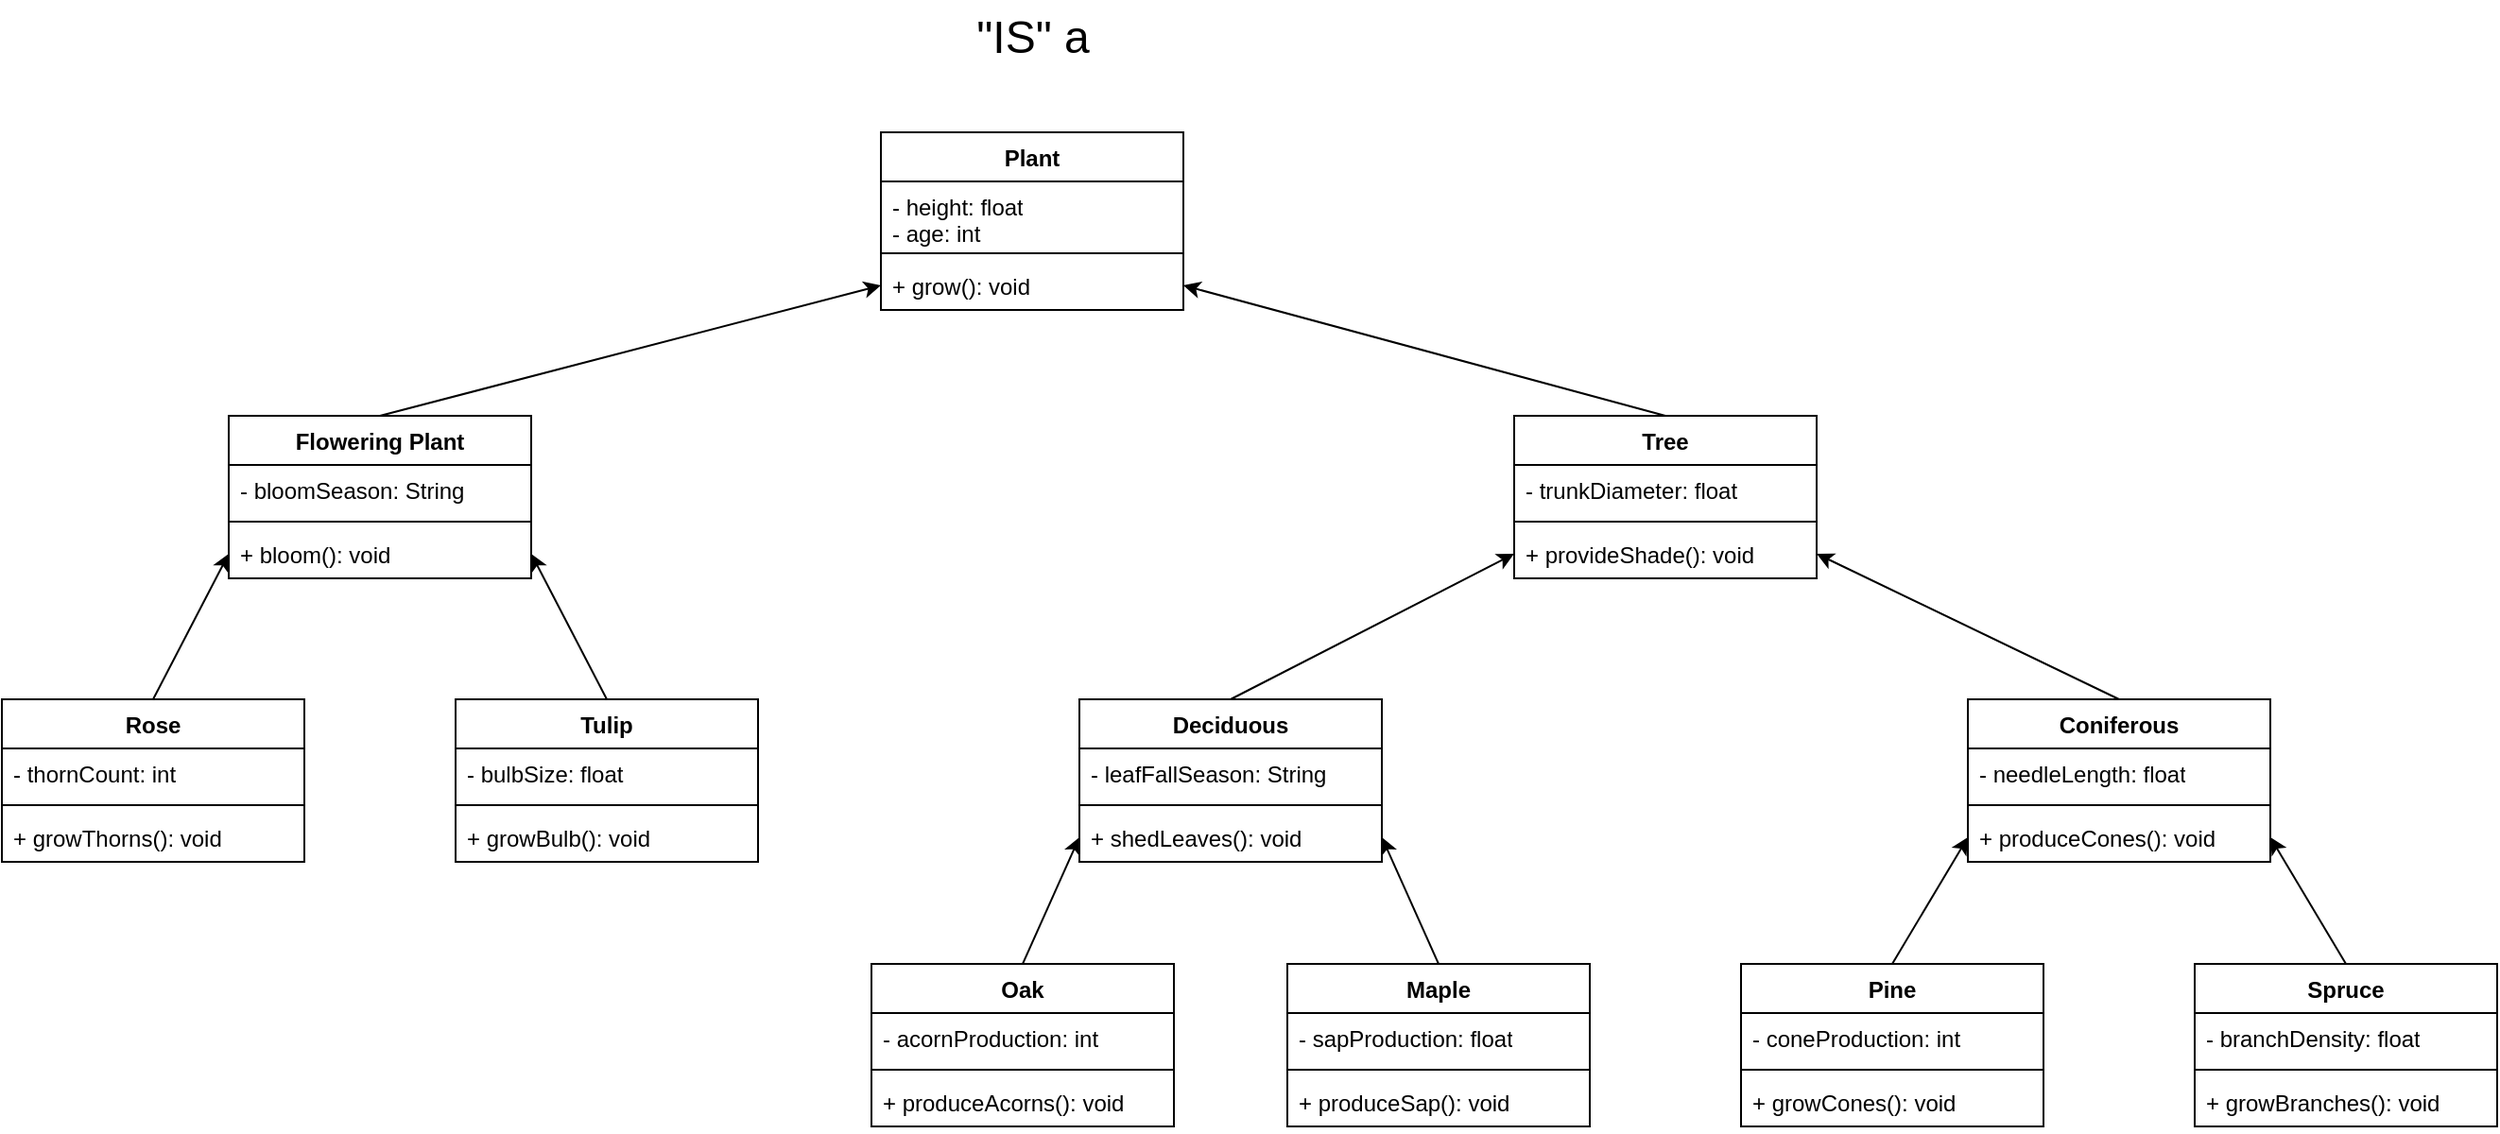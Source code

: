 <mxfile version="24.7.0" type="device">
  <diagram id="AnKUoocaXQl8mPDz-iEb" name="Page-1">
    <mxGraphModel dx="2441" dy="1805" grid="1" gridSize="10" guides="1" tooltips="1" connect="1" arrows="1" fold="1" page="1" pageScale="1" pageWidth="850" pageHeight="1100" math="0" shadow="0">
      <root>
        <mxCell id="0" />
        <mxCell id="1" parent="0" />
        <mxCell id="QEqWj9x1G_V_VvReXoVQ-1" value="Plant" style="swimlane;fontStyle=1;align=center;verticalAlign=top;childLayout=stackLayout;horizontal=1;startSize=26;horizontalStack=0;resizeParent=1;resizeParentMax=0;resizeLast=0;collapsible=1;marginBottom=0;whiteSpace=wrap;html=1;" vertex="1" parent="1">
          <mxGeometry x="345" y="40" width="160" height="94" as="geometry" />
        </mxCell>
        <mxCell id="QEqWj9x1G_V_VvReXoVQ-2" value="- height: float&lt;div&gt;- age: int&lt;/div&gt;" style="text;strokeColor=none;fillColor=none;align=left;verticalAlign=top;spacingLeft=4;spacingRight=4;overflow=hidden;rotatable=0;points=[[0,0.5],[1,0.5]];portConstraint=eastwest;whiteSpace=wrap;html=1;" vertex="1" parent="QEqWj9x1G_V_VvReXoVQ-1">
          <mxGeometry y="26" width="160" height="34" as="geometry" />
        </mxCell>
        <mxCell id="QEqWj9x1G_V_VvReXoVQ-3" value="" style="line;strokeWidth=1;fillColor=none;align=left;verticalAlign=middle;spacingTop=-1;spacingLeft=3;spacingRight=3;rotatable=0;labelPosition=right;points=[];portConstraint=eastwest;strokeColor=inherit;" vertex="1" parent="QEqWj9x1G_V_VvReXoVQ-1">
          <mxGeometry y="60" width="160" height="8" as="geometry" />
        </mxCell>
        <mxCell id="QEqWj9x1G_V_VvReXoVQ-4" value="+ grow(): void" style="text;strokeColor=none;fillColor=none;align=left;verticalAlign=top;spacingLeft=4;spacingRight=4;overflow=hidden;rotatable=0;points=[[0,0.5],[1,0.5]];portConstraint=eastwest;whiteSpace=wrap;html=1;" vertex="1" parent="QEqWj9x1G_V_VvReXoVQ-1">
          <mxGeometry y="68" width="160" height="26" as="geometry" />
        </mxCell>
        <mxCell id="QEqWj9x1G_V_VvReXoVQ-5" value="Flowering Plant" style="swimlane;fontStyle=1;align=center;verticalAlign=top;childLayout=stackLayout;horizontal=1;startSize=26;horizontalStack=0;resizeParent=1;resizeParentMax=0;resizeLast=0;collapsible=1;marginBottom=0;whiteSpace=wrap;html=1;" vertex="1" parent="1">
          <mxGeometry y="190" width="160" height="86" as="geometry" />
        </mxCell>
        <mxCell id="QEqWj9x1G_V_VvReXoVQ-6" value="- bloomSeason: String" style="text;strokeColor=none;fillColor=none;align=left;verticalAlign=top;spacingLeft=4;spacingRight=4;overflow=hidden;rotatable=0;points=[[0,0.5],[1,0.5]];portConstraint=eastwest;whiteSpace=wrap;html=1;" vertex="1" parent="QEqWj9x1G_V_VvReXoVQ-5">
          <mxGeometry y="26" width="160" height="26" as="geometry" />
        </mxCell>
        <mxCell id="QEqWj9x1G_V_VvReXoVQ-7" value="" style="line;strokeWidth=1;fillColor=none;align=left;verticalAlign=middle;spacingTop=-1;spacingLeft=3;spacingRight=3;rotatable=0;labelPosition=right;points=[];portConstraint=eastwest;strokeColor=inherit;" vertex="1" parent="QEqWj9x1G_V_VvReXoVQ-5">
          <mxGeometry y="52" width="160" height="8" as="geometry" />
        </mxCell>
        <mxCell id="QEqWj9x1G_V_VvReXoVQ-8" value="+ bloom(): void " style="text;strokeColor=none;fillColor=none;align=left;verticalAlign=top;spacingLeft=4;spacingRight=4;overflow=hidden;rotatable=0;points=[[0,0.5],[1,0.5]];portConstraint=eastwest;whiteSpace=wrap;html=1;" vertex="1" parent="QEqWj9x1G_V_VvReXoVQ-5">
          <mxGeometry y="60" width="160" height="26" as="geometry" />
        </mxCell>
        <mxCell id="QEqWj9x1G_V_VvReXoVQ-9" value="Tree" style="swimlane;fontStyle=1;align=center;verticalAlign=top;childLayout=stackLayout;horizontal=1;startSize=26;horizontalStack=0;resizeParent=1;resizeParentMax=0;resizeLast=0;collapsible=1;marginBottom=0;whiteSpace=wrap;html=1;" vertex="1" parent="1">
          <mxGeometry x="680" y="190" width="160" height="86" as="geometry" />
        </mxCell>
        <mxCell id="QEqWj9x1G_V_VvReXoVQ-10" value="- trunkDiameter: float" style="text;strokeColor=none;fillColor=none;align=left;verticalAlign=top;spacingLeft=4;spacingRight=4;overflow=hidden;rotatable=0;points=[[0,0.5],[1,0.5]];portConstraint=eastwest;whiteSpace=wrap;html=1;" vertex="1" parent="QEqWj9x1G_V_VvReXoVQ-9">
          <mxGeometry y="26" width="160" height="26" as="geometry" />
        </mxCell>
        <mxCell id="QEqWj9x1G_V_VvReXoVQ-11" value="" style="line;strokeWidth=1;fillColor=none;align=left;verticalAlign=middle;spacingTop=-1;spacingLeft=3;spacingRight=3;rotatable=0;labelPosition=right;points=[];portConstraint=eastwest;strokeColor=inherit;" vertex="1" parent="QEqWj9x1G_V_VvReXoVQ-9">
          <mxGeometry y="52" width="160" height="8" as="geometry" />
        </mxCell>
        <mxCell id="QEqWj9x1G_V_VvReXoVQ-12" value="+ provideShade(): void" style="text;strokeColor=none;fillColor=none;align=left;verticalAlign=top;spacingLeft=4;spacingRight=4;overflow=hidden;rotatable=0;points=[[0,0.5],[1,0.5]];portConstraint=eastwest;whiteSpace=wrap;html=1;" vertex="1" parent="QEqWj9x1G_V_VvReXoVQ-9">
          <mxGeometry y="60" width="160" height="26" as="geometry" />
        </mxCell>
        <mxCell id="QEqWj9x1G_V_VvReXoVQ-13" value="Rose" style="swimlane;fontStyle=1;align=center;verticalAlign=top;childLayout=stackLayout;horizontal=1;startSize=26;horizontalStack=0;resizeParent=1;resizeParentMax=0;resizeLast=0;collapsible=1;marginBottom=0;whiteSpace=wrap;html=1;" vertex="1" parent="1">
          <mxGeometry x="-120" y="340" width="160" height="86" as="geometry" />
        </mxCell>
        <mxCell id="QEqWj9x1G_V_VvReXoVQ-14" value=" - thornCount: int" style="text;strokeColor=none;fillColor=none;align=left;verticalAlign=top;spacingLeft=4;spacingRight=4;overflow=hidden;rotatable=0;points=[[0,0.5],[1,0.5]];portConstraint=eastwest;whiteSpace=wrap;html=1;" vertex="1" parent="QEqWj9x1G_V_VvReXoVQ-13">
          <mxGeometry y="26" width="160" height="26" as="geometry" />
        </mxCell>
        <mxCell id="QEqWj9x1G_V_VvReXoVQ-15" value="" style="line;strokeWidth=1;fillColor=none;align=left;verticalAlign=middle;spacingTop=-1;spacingLeft=3;spacingRight=3;rotatable=0;labelPosition=right;points=[];portConstraint=eastwest;strokeColor=inherit;" vertex="1" parent="QEqWj9x1G_V_VvReXoVQ-13">
          <mxGeometry y="52" width="160" height="8" as="geometry" />
        </mxCell>
        <mxCell id="QEqWj9x1G_V_VvReXoVQ-16" value="+ growThorns(): void" style="text;strokeColor=none;fillColor=none;align=left;verticalAlign=top;spacingLeft=4;spacingRight=4;overflow=hidden;rotatable=0;points=[[0,0.5],[1,0.5]];portConstraint=eastwest;whiteSpace=wrap;html=1;" vertex="1" parent="QEqWj9x1G_V_VvReXoVQ-13">
          <mxGeometry y="60" width="160" height="26" as="geometry" />
        </mxCell>
        <mxCell id="QEqWj9x1G_V_VvReXoVQ-17" value="Tulip" style="swimlane;fontStyle=1;align=center;verticalAlign=top;childLayout=stackLayout;horizontal=1;startSize=26;horizontalStack=0;resizeParent=1;resizeParentMax=0;resizeLast=0;collapsible=1;marginBottom=0;whiteSpace=wrap;html=1;" vertex="1" parent="1">
          <mxGeometry x="120" y="340" width="160" height="86" as="geometry" />
        </mxCell>
        <mxCell id="QEqWj9x1G_V_VvReXoVQ-18" value="- bulbSize: float" style="text;strokeColor=none;fillColor=none;align=left;verticalAlign=top;spacingLeft=4;spacingRight=4;overflow=hidden;rotatable=0;points=[[0,0.5],[1,0.5]];portConstraint=eastwest;whiteSpace=wrap;html=1;" vertex="1" parent="QEqWj9x1G_V_VvReXoVQ-17">
          <mxGeometry y="26" width="160" height="26" as="geometry" />
        </mxCell>
        <mxCell id="QEqWj9x1G_V_VvReXoVQ-19" value="" style="line;strokeWidth=1;fillColor=none;align=left;verticalAlign=middle;spacingTop=-1;spacingLeft=3;spacingRight=3;rotatable=0;labelPosition=right;points=[];portConstraint=eastwest;strokeColor=inherit;" vertex="1" parent="QEqWj9x1G_V_VvReXoVQ-17">
          <mxGeometry y="52" width="160" height="8" as="geometry" />
        </mxCell>
        <mxCell id="QEqWj9x1G_V_VvReXoVQ-20" value="+ growBulb(): void" style="text;strokeColor=none;fillColor=none;align=left;verticalAlign=top;spacingLeft=4;spacingRight=4;overflow=hidden;rotatable=0;points=[[0,0.5],[1,0.5]];portConstraint=eastwest;whiteSpace=wrap;html=1;" vertex="1" parent="QEqWj9x1G_V_VvReXoVQ-17">
          <mxGeometry y="60" width="160" height="26" as="geometry" />
        </mxCell>
        <mxCell id="QEqWj9x1G_V_VvReXoVQ-21" value="Deciduous" style="swimlane;fontStyle=1;align=center;verticalAlign=top;childLayout=stackLayout;horizontal=1;startSize=26;horizontalStack=0;resizeParent=1;resizeParentMax=0;resizeLast=0;collapsible=1;marginBottom=0;whiteSpace=wrap;html=1;" vertex="1" parent="1">
          <mxGeometry x="450" y="340" width="160" height="86" as="geometry" />
        </mxCell>
        <mxCell id="QEqWj9x1G_V_VvReXoVQ-22" value="- leafFallSeason: String" style="text;strokeColor=none;fillColor=none;align=left;verticalAlign=top;spacingLeft=4;spacingRight=4;overflow=hidden;rotatable=0;points=[[0,0.5],[1,0.5]];portConstraint=eastwest;whiteSpace=wrap;html=1;" vertex="1" parent="QEqWj9x1G_V_VvReXoVQ-21">
          <mxGeometry y="26" width="160" height="26" as="geometry" />
        </mxCell>
        <mxCell id="QEqWj9x1G_V_VvReXoVQ-23" value="" style="line;strokeWidth=1;fillColor=none;align=left;verticalAlign=middle;spacingTop=-1;spacingLeft=3;spacingRight=3;rotatable=0;labelPosition=right;points=[];portConstraint=eastwest;strokeColor=inherit;" vertex="1" parent="QEqWj9x1G_V_VvReXoVQ-21">
          <mxGeometry y="52" width="160" height="8" as="geometry" />
        </mxCell>
        <mxCell id="QEqWj9x1G_V_VvReXoVQ-24" value="+ shedLeaves(): void" style="text;strokeColor=none;fillColor=none;align=left;verticalAlign=top;spacingLeft=4;spacingRight=4;overflow=hidden;rotatable=0;points=[[0,0.5],[1,0.5]];portConstraint=eastwest;whiteSpace=wrap;html=1;" vertex="1" parent="QEqWj9x1G_V_VvReXoVQ-21">
          <mxGeometry y="60" width="160" height="26" as="geometry" />
        </mxCell>
        <mxCell id="QEqWj9x1G_V_VvReXoVQ-25" value="Coniferous" style="swimlane;fontStyle=1;align=center;verticalAlign=top;childLayout=stackLayout;horizontal=1;startSize=26;horizontalStack=0;resizeParent=1;resizeParentMax=0;resizeLast=0;collapsible=1;marginBottom=0;whiteSpace=wrap;html=1;" vertex="1" parent="1">
          <mxGeometry x="920" y="340" width="160" height="86" as="geometry" />
        </mxCell>
        <mxCell id="QEqWj9x1G_V_VvReXoVQ-26" value="- needleLength: float" style="text;strokeColor=none;fillColor=none;align=left;verticalAlign=top;spacingLeft=4;spacingRight=4;overflow=hidden;rotatable=0;points=[[0,0.5],[1,0.5]];portConstraint=eastwest;whiteSpace=wrap;html=1;" vertex="1" parent="QEqWj9x1G_V_VvReXoVQ-25">
          <mxGeometry y="26" width="160" height="26" as="geometry" />
        </mxCell>
        <mxCell id="QEqWj9x1G_V_VvReXoVQ-27" value="" style="line;strokeWidth=1;fillColor=none;align=left;verticalAlign=middle;spacingTop=-1;spacingLeft=3;spacingRight=3;rotatable=0;labelPosition=right;points=[];portConstraint=eastwest;strokeColor=inherit;" vertex="1" parent="QEqWj9x1G_V_VvReXoVQ-25">
          <mxGeometry y="52" width="160" height="8" as="geometry" />
        </mxCell>
        <mxCell id="QEqWj9x1G_V_VvReXoVQ-28" value="+ produceCones(): void" style="text;strokeColor=none;fillColor=none;align=left;verticalAlign=top;spacingLeft=4;spacingRight=4;overflow=hidden;rotatable=0;points=[[0,0.5],[1,0.5]];portConstraint=eastwest;whiteSpace=wrap;html=1;" vertex="1" parent="QEqWj9x1G_V_VvReXoVQ-25">
          <mxGeometry y="60" width="160" height="26" as="geometry" />
        </mxCell>
        <mxCell id="QEqWj9x1G_V_VvReXoVQ-29" value="Oak&lt;div&gt;&lt;br&gt;&lt;/div&gt;" style="swimlane;fontStyle=1;align=center;verticalAlign=top;childLayout=stackLayout;horizontal=1;startSize=26;horizontalStack=0;resizeParent=1;resizeParentMax=0;resizeLast=0;collapsible=1;marginBottom=0;whiteSpace=wrap;html=1;" vertex="1" parent="1">
          <mxGeometry x="340" y="480" width="160" height="86" as="geometry" />
        </mxCell>
        <mxCell id="QEqWj9x1G_V_VvReXoVQ-30" value="- acornProduction: int" style="text;strokeColor=none;fillColor=none;align=left;verticalAlign=top;spacingLeft=4;spacingRight=4;overflow=hidden;rotatable=0;points=[[0,0.5],[1,0.5]];portConstraint=eastwest;whiteSpace=wrap;html=1;" vertex="1" parent="QEqWj9x1G_V_VvReXoVQ-29">
          <mxGeometry y="26" width="160" height="26" as="geometry" />
        </mxCell>
        <mxCell id="QEqWj9x1G_V_VvReXoVQ-31" value="" style="line;strokeWidth=1;fillColor=none;align=left;verticalAlign=middle;spacingTop=-1;spacingLeft=3;spacingRight=3;rotatable=0;labelPosition=right;points=[];portConstraint=eastwest;strokeColor=inherit;" vertex="1" parent="QEqWj9x1G_V_VvReXoVQ-29">
          <mxGeometry y="52" width="160" height="8" as="geometry" />
        </mxCell>
        <mxCell id="QEqWj9x1G_V_VvReXoVQ-32" value="+ produceAcorns(): void" style="text;strokeColor=none;fillColor=none;align=left;verticalAlign=top;spacingLeft=4;spacingRight=4;overflow=hidden;rotatable=0;points=[[0,0.5],[1,0.5]];portConstraint=eastwest;whiteSpace=wrap;html=1;" vertex="1" parent="QEqWj9x1G_V_VvReXoVQ-29">
          <mxGeometry y="60" width="160" height="26" as="geometry" />
        </mxCell>
        <mxCell id="QEqWj9x1G_V_VvReXoVQ-33" value="Maple" style="swimlane;fontStyle=1;align=center;verticalAlign=top;childLayout=stackLayout;horizontal=1;startSize=26;horizontalStack=0;resizeParent=1;resizeParentMax=0;resizeLast=0;collapsible=1;marginBottom=0;whiteSpace=wrap;html=1;" vertex="1" parent="1">
          <mxGeometry x="560" y="480" width="160" height="86" as="geometry" />
        </mxCell>
        <mxCell id="QEqWj9x1G_V_VvReXoVQ-34" value="- sapProduction: float" style="text;strokeColor=none;fillColor=none;align=left;verticalAlign=top;spacingLeft=4;spacingRight=4;overflow=hidden;rotatable=0;points=[[0,0.5],[1,0.5]];portConstraint=eastwest;whiteSpace=wrap;html=1;" vertex="1" parent="QEqWj9x1G_V_VvReXoVQ-33">
          <mxGeometry y="26" width="160" height="26" as="geometry" />
        </mxCell>
        <mxCell id="QEqWj9x1G_V_VvReXoVQ-35" value="" style="line;strokeWidth=1;fillColor=none;align=left;verticalAlign=middle;spacingTop=-1;spacingLeft=3;spacingRight=3;rotatable=0;labelPosition=right;points=[];portConstraint=eastwest;strokeColor=inherit;" vertex="1" parent="QEqWj9x1G_V_VvReXoVQ-33">
          <mxGeometry y="52" width="160" height="8" as="geometry" />
        </mxCell>
        <mxCell id="QEqWj9x1G_V_VvReXoVQ-36" value="+ produceSap(): void " style="text;strokeColor=none;fillColor=none;align=left;verticalAlign=top;spacingLeft=4;spacingRight=4;overflow=hidden;rotatable=0;points=[[0,0.5],[1,0.5]];portConstraint=eastwest;whiteSpace=wrap;html=1;" vertex="1" parent="QEqWj9x1G_V_VvReXoVQ-33">
          <mxGeometry y="60" width="160" height="26" as="geometry" />
        </mxCell>
        <mxCell id="QEqWj9x1G_V_VvReXoVQ-37" value="Pine" style="swimlane;fontStyle=1;align=center;verticalAlign=top;childLayout=stackLayout;horizontal=1;startSize=26;horizontalStack=0;resizeParent=1;resizeParentMax=0;resizeLast=0;collapsible=1;marginBottom=0;whiteSpace=wrap;html=1;" vertex="1" parent="1">
          <mxGeometry x="800" y="480" width="160" height="86" as="geometry" />
        </mxCell>
        <mxCell id="QEqWj9x1G_V_VvReXoVQ-38" value="- coneProduction: int" style="text;strokeColor=none;fillColor=none;align=left;verticalAlign=top;spacingLeft=4;spacingRight=4;overflow=hidden;rotatable=0;points=[[0,0.5],[1,0.5]];portConstraint=eastwest;whiteSpace=wrap;html=1;" vertex="1" parent="QEqWj9x1G_V_VvReXoVQ-37">
          <mxGeometry y="26" width="160" height="26" as="geometry" />
        </mxCell>
        <mxCell id="QEqWj9x1G_V_VvReXoVQ-39" value="" style="line;strokeWidth=1;fillColor=none;align=left;verticalAlign=middle;spacingTop=-1;spacingLeft=3;spacingRight=3;rotatable=0;labelPosition=right;points=[];portConstraint=eastwest;strokeColor=inherit;" vertex="1" parent="QEqWj9x1G_V_VvReXoVQ-37">
          <mxGeometry y="52" width="160" height="8" as="geometry" />
        </mxCell>
        <mxCell id="QEqWj9x1G_V_VvReXoVQ-40" value="+ growCones(): void" style="text;strokeColor=none;fillColor=none;align=left;verticalAlign=top;spacingLeft=4;spacingRight=4;overflow=hidden;rotatable=0;points=[[0,0.5],[1,0.5]];portConstraint=eastwest;whiteSpace=wrap;html=1;" vertex="1" parent="QEqWj9x1G_V_VvReXoVQ-37">
          <mxGeometry y="60" width="160" height="26" as="geometry" />
        </mxCell>
        <mxCell id="QEqWj9x1G_V_VvReXoVQ-41" value="Spruce" style="swimlane;fontStyle=1;align=center;verticalAlign=top;childLayout=stackLayout;horizontal=1;startSize=26;horizontalStack=0;resizeParent=1;resizeParentMax=0;resizeLast=0;collapsible=1;marginBottom=0;whiteSpace=wrap;html=1;" vertex="1" parent="1">
          <mxGeometry x="1040" y="480" width="160" height="86" as="geometry" />
        </mxCell>
        <mxCell id="QEqWj9x1G_V_VvReXoVQ-42" value="- branchDensity: float" style="text;strokeColor=none;fillColor=none;align=left;verticalAlign=top;spacingLeft=4;spacingRight=4;overflow=hidden;rotatable=0;points=[[0,0.5],[1,0.5]];portConstraint=eastwest;whiteSpace=wrap;html=1;" vertex="1" parent="QEqWj9x1G_V_VvReXoVQ-41">
          <mxGeometry y="26" width="160" height="26" as="geometry" />
        </mxCell>
        <mxCell id="QEqWj9x1G_V_VvReXoVQ-43" value="" style="line;strokeWidth=1;fillColor=none;align=left;verticalAlign=middle;spacingTop=-1;spacingLeft=3;spacingRight=3;rotatable=0;labelPosition=right;points=[];portConstraint=eastwest;strokeColor=inherit;" vertex="1" parent="QEqWj9x1G_V_VvReXoVQ-41">
          <mxGeometry y="52" width="160" height="8" as="geometry" />
        </mxCell>
        <mxCell id="QEqWj9x1G_V_VvReXoVQ-44" value="+ growBranches(): void" style="text;strokeColor=none;fillColor=none;align=left;verticalAlign=top;spacingLeft=4;spacingRight=4;overflow=hidden;rotatable=0;points=[[0,0.5],[1,0.5]];portConstraint=eastwest;whiteSpace=wrap;html=1;" vertex="1" parent="QEqWj9x1G_V_VvReXoVQ-41">
          <mxGeometry y="60" width="160" height="26" as="geometry" />
        </mxCell>
        <mxCell id="QEqWj9x1G_V_VvReXoVQ-46" value="" style="endArrow=classic;html=1;rounded=0;exitX=0.5;exitY=0;exitDx=0;exitDy=0;entryX=0;entryY=0.5;entryDx=0;entryDy=0;" edge="1" parent="1" source="QEqWj9x1G_V_VvReXoVQ-5" target="QEqWj9x1G_V_VvReXoVQ-4">
          <mxGeometry width="50" height="50" relative="1" as="geometry">
            <mxPoint x="440" y="250" as="sourcePoint" />
            <mxPoint x="490" y="200" as="targetPoint" />
          </mxGeometry>
        </mxCell>
        <mxCell id="QEqWj9x1G_V_VvReXoVQ-47" value="" style="endArrow=classic;html=1;rounded=0;exitX=0.5;exitY=0;exitDx=0;exitDy=0;entryX=1;entryY=0.5;entryDx=0;entryDy=0;" edge="1" parent="1" source="QEqWj9x1G_V_VvReXoVQ-9" target="QEqWj9x1G_V_VvReXoVQ-4">
          <mxGeometry width="50" height="50" relative="1" as="geometry">
            <mxPoint x="590" y="140" as="sourcePoint" />
            <mxPoint x="640" y="90" as="targetPoint" />
          </mxGeometry>
        </mxCell>
        <mxCell id="QEqWj9x1G_V_VvReXoVQ-48" value="" style="endArrow=classic;html=1;rounded=0;exitX=0.5;exitY=0;exitDx=0;exitDy=0;entryX=0;entryY=0.5;entryDx=0;entryDy=0;" edge="1" parent="1" source="QEqWj9x1G_V_VvReXoVQ-13" target="QEqWj9x1G_V_VvReXoVQ-8">
          <mxGeometry width="50" height="50" relative="1" as="geometry">
            <mxPoint x="20" y="330" as="sourcePoint" />
            <mxPoint x="80" y="290" as="targetPoint" />
          </mxGeometry>
        </mxCell>
        <mxCell id="QEqWj9x1G_V_VvReXoVQ-50" value="" style="endArrow=classic;html=1;rounded=0;exitX=0.5;exitY=0;exitDx=0;exitDy=0;entryX=1;entryY=0.5;entryDx=0;entryDy=0;" edge="1" parent="1" source="QEqWj9x1G_V_VvReXoVQ-17" target="QEqWj9x1G_V_VvReXoVQ-8">
          <mxGeometry width="50" height="50" relative="1" as="geometry">
            <mxPoint x="20" y="330" as="sourcePoint" />
            <mxPoint x="70" y="280" as="targetPoint" />
          </mxGeometry>
        </mxCell>
        <mxCell id="QEqWj9x1G_V_VvReXoVQ-51" value="" style="endArrow=classic;html=1;rounded=0;exitX=0.5;exitY=0;exitDx=0;exitDy=0;entryX=0;entryY=0.5;entryDx=0;entryDy=0;" edge="1" parent="1" source="QEqWj9x1G_V_VvReXoVQ-21" target="QEqWj9x1G_V_VvReXoVQ-12">
          <mxGeometry width="50" height="50" relative="1" as="geometry">
            <mxPoint x="620" y="410" as="sourcePoint" />
            <mxPoint x="670" y="360" as="targetPoint" />
          </mxGeometry>
        </mxCell>
        <mxCell id="QEqWj9x1G_V_VvReXoVQ-52" value="" style="endArrow=classic;html=1;rounded=0;exitX=0.5;exitY=0;exitDx=0;exitDy=0;entryX=1;entryY=0.5;entryDx=0;entryDy=0;" edge="1" parent="1" source="QEqWj9x1G_V_VvReXoVQ-25" target="QEqWj9x1G_V_VvReXoVQ-12">
          <mxGeometry width="50" height="50" relative="1" as="geometry">
            <mxPoint x="820" y="430" as="sourcePoint" />
            <mxPoint x="870" y="380" as="targetPoint" />
          </mxGeometry>
        </mxCell>
        <mxCell id="QEqWj9x1G_V_VvReXoVQ-53" value="" style="endArrow=classic;html=1;rounded=0;exitX=0.5;exitY=0;exitDx=0;exitDy=0;entryX=0;entryY=0.5;entryDx=0;entryDy=0;" edge="1" parent="1" source="QEqWj9x1G_V_VvReXoVQ-37" target="QEqWj9x1G_V_VvReXoVQ-28">
          <mxGeometry width="50" height="50" relative="1" as="geometry">
            <mxPoint x="820" y="480" as="sourcePoint" />
            <mxPoint x="870" y="430" as="targetPoint" />
          </mxGeometry>
        </mxCell>
        <mxCell id="QEqWj9x1G_V_VvReXoVQ-54" value="" style="endArrow=classic;html=1;rounded=0;exitX=0.5;exitY=0;exitDx=0;exitDy=0;entryX=1;entryY=0.5;entryDx=0;entryDy=0;" edge="1" parent="1" source="QEqWj9x1G_V_VvReXoVQ-41" target="QEqWj9x1G_V_VvReXoVQ-28">
          <mxGeometry width="50" height="50" relative="1" as="geometry">
            <mxPoint x="820" y="480" as="sourcePoint" />
            <mxPoint x="870" y="430" as="targetPoint" />
          </mxGeometry>
        </mxCell>
        <mxCell id="QEqWj9x1G_V_VvReXoVQ-55" value="" style="endArrow=classic;html=1;rounded=0;exitX=0.5;exitY=0;exitDx=0;exitDy=0;entryX=0;entryY=0.5;entryDx=0;entryDy=0;" edge="1" parent="1" source="QEqWj9x1G_V_VvReXoVQ-29" target="QEqWj9x1G_V_VvReXoVQ-24">
          <mxGeometry width="50" height="50" relative="1" as="geometry">
            <mxPoint x="490" y="480" as="sourcePoint" />
            <mxPoint x="540" y="430" as="targetPoint" />
          </mxGeometry>
        </mxCell>
        <mxCell id="QEqWj9x1G_V_VvReXoVQ-58" value="" style="endArrow=classic;html=1;rounded=0;exitX=0.5;exitY=0;exitDx=0;exitDy=0;entryX=1;entryY=0.5;entryDx=0;entryDy=0;" edge="1" parent="1" source="QEqWj9x1G_V_VvReXoVQ-33" target="QEqWj9x1G_V_VvReXoVQ-24">
          <mxGeometry width="50" height="50" relative="1" as="geometry">
            <mxPoint x="490" y="480" as="sourcePoint" />
            <mxPoint x="540" y="430" as="targetPoint" />
          </mxGeometry>
        </mxCell>
        <mxCell id="QEqWj9x1G_V_VvReXoVQ-59" value="&lt;font style=&quot;font-size: 24px;&quot;&gt;&quot;IS&quot; a&lt;/font&gt;" style="text;html=1;align=center;verticalAlign=middle;resizable=0;points=[];autosize=1;strokeColor=none;fillColor=none;" vertex="1" parent="1">
          <mxGeometry x="385" y="-30" width="80" height="40" as="geometry" />
        </mxCell>
      </root>
    </mxGraphModel>
  </diagram>
</mxfile>
